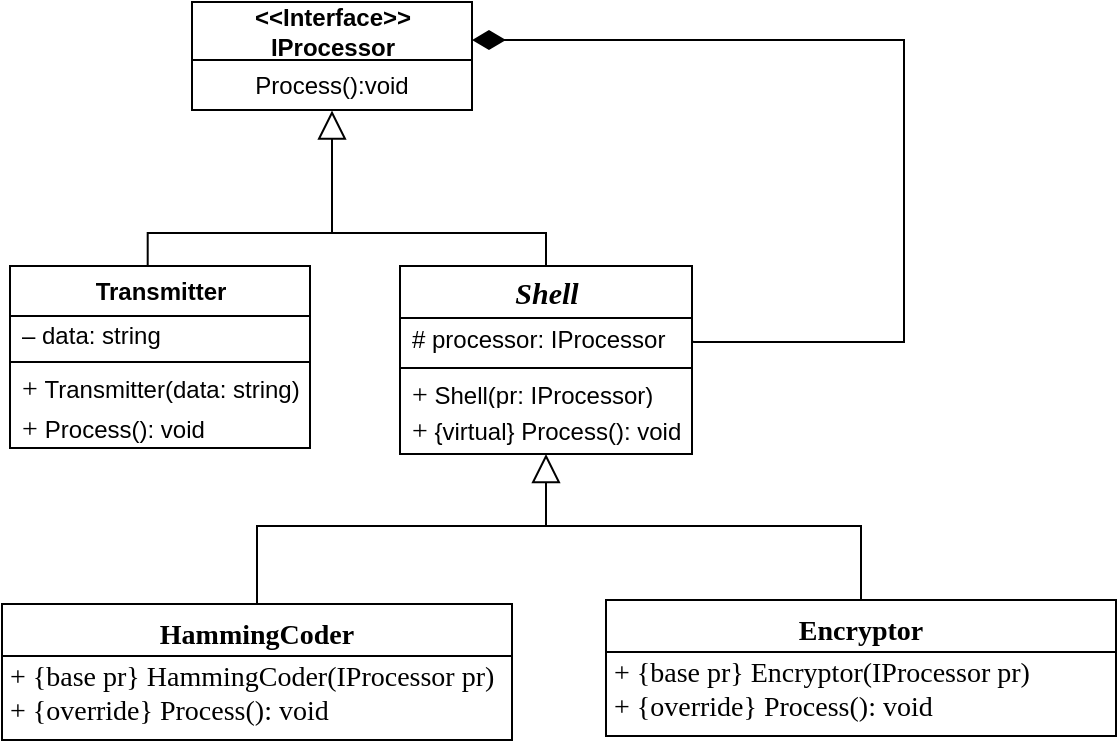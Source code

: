 <mxfile compressed="true" version="19.0.3" type="device"><diagram id="C5RBs43oDa-KdzZeNtuy" name="Decorator"><mxGraphModel dx="-799.59" dy="68.7" grid="0" gridSize="10" guides="1" tooltips="1" connect="0" arrows="0" fold="1" page="0" pageScale="1" pageWidth="827" pageHeight="1169" math="0" shadow="0"><root><mxCell id="WIyWlLk6GJQsqaUBKTNV-0"/><mxCell id="WIyWlLk6GJQsqaUBKTNV-1" parent="WIyWlLk6GJQsqaUBKTNV-0"/><mxCell id="Cq94zsFfnHm3YhKHkTZ--0" value="&amp;lt;&amp;lt;Interface&amp;gt;&amp;gt;&lt;br&gt;IProcessor" style="swimlane;fontStyle=1;align=center;verticalAlign=middle;childLayout=stackLayout;horizontal=1;startSize=29;horizontalStack=0;resizeParent=1;resizeParentMax=0;resizeLast=0;collapsible=1;marginBottom=0;html=1;" vertex="1" parent="WIyWlLk6GJQsqaUBKTNV-1"><mxGeometry x="1049" y="4" width="140" height="54" as="geometry"/></mxCell><mxCell id="Cq94zsFfnHm3YhKHkTZ--1" value="Process():void" style="text;html=1;strokeColor=none;fillColor=none;align=center;verticalAlign=middle;spacingLeft=4;spacingRight=4;overflow=hidden;rotatable=0;points=[[0,0.5],[1,0.5]];portConstraint=eastwest;" vertex="1" parent="Cq94zsFfnHm3YhKHkTZ--0"><mxGeometry y="29" width="140" height="25" as="geometry"/></mxCell><mxCell id="Cq94zsFfnHm3YhKHkTZ--4" value="&lt;i style=&quot;font-size: 15px;&quot;&gt;Shell&lt;br style=&quot;font-size: 15px;&quot;&gt;&lt;/i&gt;" style="swimlane;fontStyle=1;align=center;verticalAlign=middle;childLayout=stackLayout;horizontal=1;startSize=26;horizontalStack=0;resizeParent=1;resizeParentMax=0;resizeLast=0;collapsible=1;marginBottom=0;html=1;fontFamily=Times New Roman;fontSize=15;" vertex="1" parent="WIyWlLk6GJQsqaUBKTNV-1"><mxGeometry x="1153" y="136" width="146" height="94" as="geometry"/></mxCell><mxCell id="Cq94zsFfnHm3YhKHkTZ--6" value="# processor: IProcessor" style="text;html=1;strokeColor=none;fillColor=none;align=left;verticalAlign=middle;spacingLeft=4;spacingRight=4;overflow=hidden;rotatable=0;points=[[0,0.5],[1,0.5]];portConstraint=eastwest;" vertex="1" parent="Cq94zsFfnHm3YhKHkTZ--4"><mxGeometry y="26" width="146" height="22" as="geometry"/></mxCell><mxCell id="Cq94zsFfnHm3YhKHkTZ--51" value="" style="line;html=1;strokeWidth=1;align=left;verticalAlign=middle;spacingTop=-1;spacingLeft=3;spacingRight=3;rotatable=0;labelPosition=right;points=[];portConstraint=eastwest;" vertex="1" parent="Cq94zsFfnHm3YhKHkTZ--4"><mxGeometry y="48" width="146" height="6" as="geometry"/></mxCell><mxCell id="Cq94zsFfnHm3YhKHkTZ--50" value="&lt;span style=&quot;font-family: &amp;quot;Times New Roman&amp;quot;; font-size: 14px;&quot;&gt;+&lt;/span&gt;&amp;nbsp;Shell(pr: IProcessor)" style="text;html=1;strokeColor=none;fillColor=none;align=left;verticalAlign=middle;spacingLeft=4;spacingRight=4;overflow=hidden;rotatable=0;points=[[0,0.5],[1,0.5]];portConstraint=eastwest;" vertex="1" parent="Cq94zsFfnHm3YhKHkTZ--4"><mxGeometry y="54" width="146" height="18" as="geometry"/></mxCell><mxCell id="Cq94zsFfnHm3YhKHkTZ--52" value="&lt;span style=&quot;font-family: &amp;quot;Times New Roman&amp;quot;; font-size: 14px;&quot;&gt;+&lt;/span&gt;&amp;nbsp;{virtual} Process(): void" style="text;html=1;strokeColor=none;fillColor=none;align=left;verticalAlign=middle;spacingLeft=4;spacingRight=4;overflow=hidden;rotatable=0;points=[[0,0.5],[1,0.5]];portConstraint=eastwest;" vertex="1" parent="Cq94zsFfnHm3YhKHkTZ--4"><mxGeometry y="72" width="146" height="22" as="geometry"/></mxCell><mxCell id="Cq94zsFfnHm3YhKHkTZ--21" value="Transmitter" style="swimlane;fontStyle=1;align=center;verticalAlign=middle;childLayout=stackLayout;horizontal=1;startSize=25;horizontalStack=0;resizeParent=1;resizeParentMax=0;resizeLast=0;collapsible=1;marginBottom=0;html=1;" vertex="1" parent="WIyWlLk6GJQsqaUBKTNV-1"><mxGeometry x="958" y="136" width="150" height="91" as="geometry"><mxRectangle x="1023" y="8" width="92" height="25" as="alternateBounds"/></mxGeometry></mxCell><mxCell id="Cq94zsFfnHm3YhKHkTZ--23" value="– data: string" style="text;html=1;strokeColor=none;fillColor=none;align=left;verticalAlign=middle;spacingLeft=4;spacingRight=4;overflow=hidden;rotatable=0;points=[[0,0.5],[1,0.5]];portConstraint=eastwest;" vertex="1" parent="Cq94zsFfnHm3YhKHkTZ--21"><mxGeometry y="25" width="150" height="20" as="geometry"/></mxCell><mxCell id="Cq94zsFfnHm3YhKHkTZ--40" value="" style="line;html=1;strokeWidth=1;align=left;verticalAlign=middle;spacingTop=-1;spacingLeft=3;spacingRight=3;rotatable=0;labelPosition=right;points=[];portConstraint=eastwest;" vertex="1" parent="Cq94zsFfnHm3YhKHkTZ--21"><mxGeometry y="45" width="150" height="6" as="geometry"/></mxCell><mxCell id="Cq94zsFfnHm3YhKHkTZ--48" value="&lt;span style=&quot;font-family: &amp;quot;Times New Roman&amp;quot;; font-size: 14px;&quot;&gt;+&lt;/span&gt;&amp;nbsp;Transmitter(data: string)" style="text;html=1;strokeColor=none;fillColor=none;align=left;verticalAlign=middle;spacingLeft=4;spacingRight=4;overflow=hidden;rotatable=0;points=[[0,0.5],[1,0.5]];portConstraint=eastwest;" vertex="1" parent="Cq94zsFfnHm3YhKHkTZ--21"><mxGeometry y="51" width="150" height="20" as="geometry"/></mxCell><mxCell id="Cq94zsFfnHm3YhKHkTZ--49" value="&lt;span style=&quot;font-family: &amp;quot;Times New Roman&amp;quot;; font-size: 14px;&quot;&gt;+&amp;nbsp;&lt;/span&gt;Process(): void" style="text;html=1;strokeColor=none;fillColor=none;align=left;verticalAlign=middle;spacingLeft=4;spacingRight=4;overflow=hidden;rotatable=0;points=[[0,0.5],[1,0.5]];portConstraint=eastwest;" vertex="1" parent="Cq94zsFfnHm3YhKHkTZ--21"><mxGeometry y="71" width="150" height="20" as="geometry"/></mxCell><mxCell id="Cq94zsFfnHm3YhKHkTZ--32" value="{disjoint}" style="ellipse;html=1;fillColor=none;strokeColor=none;labelPosition=right;align=left;comic=0;pointerEvents=1;noLabel=1;opacity=0;dashed=1;strokeWidth=0;fillOpacity=0;strokeOpacity=0;overflow=hidden;labelPadding=0;connectable=1;snapToPoint=0;perimeter=none;" vertex="1" parent="WIyWlLk6GJQsqaUBKTNV-1"><mxGeometry x="1117" y="99" width="4" height="4" as="geometry"/></mxCell><mxCell id="Cq94zsFfnHm3YhKHkTZ--33" value="" style="edgeStyle=elbowEdgeStyle;html=1;endSize=12;endArrow=block;endFill=0;elbow=horizontal;rounded=0;strokeColor=default;entryX=0.499;entryY=1.011;entryDx=0;entryDy=0;entryPerimeter=0;" edge="1" source="Cq94zsFfnHm3YhKHkTZ--32" parent="WIyWlLk6GJQsqaUBKTNV-1" target="Cq94zsFfnHm3YhKHkTZ--1"><mxGeometry x="1" relative="1" as="geometry"><mxPoint x="1119" y="76" as="targetPoint"/></mxGeometry></mxCell><mxCell id="Cq94zsFfnHm3YhKHkTZ--34" value="" style="edgeStyle=elbowEdgeStyle;html=1;elbow=vertical;verticalAlign=bottom;endArrow=none;rounded=0;strokeColor=default;" edge="1" source="Cq94zsFfnHm3YhKHkTZ--32" parent="WIyWlLk6GJQsqaUBKTNV-1" target="Cq94zsFfnHm3YhKHkTZ--4"><mxGeometry x="1" relative="1" as="geometry"><mxPoint x="1189" y="126" as="targetPoint"/></mxGeometry></mxCell><mxCell id="Cq94zsFfnHm3YhKHkTZ--35" value="" style="edgeStyle=elbowEdgeStyle;html=1;elbow=vertical;verticalAlign=bottom;endArrow=none;rounded=0;strokeColor=default;entryX=0.459;entryY=0;entryDx=0;entryDy=0;entryPerimeter=0;" edge="1" source="Cq94zsFfnHm3YhKHkTZ--32" parent="WIyWlLk6GJQsqaUBKTNV-1" target="Cq94zsFfnHm3YhKHkTZ--21"><mxGeometry x="1" relative="1" as="geometry"><mxPoint x="1049" y="126" as="targetPoint"/></mxGeometry></mxCell><mxCell id="Cq94zsFfnHm3YhKHkTZ--58" value="HammingCoder" style="swimlane;fontStyle=1;align=center;verticalAlign=top;childLayout=stackLayout;horizontal=1;startSize=26;horizontalStack=0;resizeParent=1;resizeParentMax=0;resizeLast=0;collapsible=1;marginBottom=0;comic=0;pointerEvents=1;fontFamily=Times New Roman;fontSize=14;strokeWidth=1;fillColor=default;gradientColor=none;" vertex="1" parent="WIyWlLk6GJQsqaUBKTNV-1"><mxGeometry x="954" y="305" width="255" height="68" as="geometry"><mxRectangle x="1129" y="174" width="92" height="26" as="alternateBounds"/></mxGeometry></mxCell><mxCell id="Cq94zsFfnHm3YhKHkTZ--59" value="+ {base pr} HammingCoder(IProcessor pr)" style="text;strokeColor=none;fillColor=none;align=left;verticalAlign=middle;spacingLeft=4;spacingRight=0;overflow=hidden;rotatable=0;points=[[0,0.5],[1,0.5]];portConstraint=eastwest;dashed=1;comic=0;pointerEvents=1;fontFamily=Times New Roman;fontSize=14;opacity=0;spacing=0;" vertex="1" parent="Cq94zsFfnHm3YhKHkTZ--58"><mxGeometry y="26" width="255" height="18" as="geometry"/></mxCell><mxCell id="Cq94zsFfnHm3YhKHkTZ--61" value="+ {override} Process(): void" style="text;strokeColor=none;fillColor=none;align=left;verticalAlign=middle;spacingLeft=4;spacingRight=0;overflow=hidden;rotatable=0;points=[[0,0.5],[1,0.5]];portConstraint=eastwest;dashed=1;comic=0;pointerEvents=1;fontFamily=Times New Roman;fontSize=14;opacity=0;imageAspect=1;spacing=0;" vertex="1" parent="Cq94zsFfnHm3YhKHkTZ--58"><mxGeometry y="44" width="255" height="16" as="geometry"/></mxCell><mxCell id="Cq94zsFfnHm3YhKHkTZ--60" value="" style="line;strokeWidth=1;fillColor=none;align=left;verticalAlign=middle;spacingTop=-1;spacingLeft=3;spacingRight=3;rotatable=0;labelPosition=right;points=[];portConstraint=eastwest;dashed=1;comic=0;pointerEvents=1;fontFamily=Times New Roman;fontSize=14;opacity=0;" vertex="1" parent="Cq94zsFfnHm3YhKHkTZ--58"><mxGeometry y="60" width="255" height="8" as="geometry"/></mxCell><mxCell id="Cq94zsFfnHm3YhKHkTZ--67" value="{disjoint}" style="ellipse;html=1;fillColor=none;strokeColor=none;labelPosition=right;align=left;comic=0;pointerEvents=1;fontFamily=Times New Roman;fontSize=14;strokeWidth=0;perimeter=none;noLabel=1;" vertex="1" parent="WIyWlLk6GJQsqaUBKTNV-1"><mxGeometry x="1224" y="264" width="4" height="4" as="geometry"/></mxCell><mxCell id="Cq94zsFfnHm3YhKHkTZ--68" value="" style="edgeStyle=elbowEdgeStyle;html=1;endSize=12;endArrow=block;endFill=0;elbow=horizontal;rounded=0;fontFamily=Times New Roman;fontSize=14;strokeColor=default;" edge="1" source="Cq94zsFfnHm3YhKHkTZ--67" parent="WIyWlLk6GJQsqaUBKTNV-1" target="Cq94zsFfnHm3YhKHkTZ--52"><mxGeometry x="1" relative="1" as="geometry"><mxPoint x="1226" y="248" as="targetPoint"/></mxGeometry></mxCell><mxCell id="Cq94zsFfnHm3YhKHkTZ--69" value="" style="edgeStyle=elbowEdgeStyle;html=1;elbow=vertical;verticalAlign=bottom;endArrow=none;rounded=0;fontFamily=Times New Roman;fontSize=14;strokeColor=default;entryX=0.5;entryY=0;entryDx=0;entryDy=0;" edge="1" source="Cq94zsFfnHm3YhKHkTZ--67" parent="WIyWlLk6GJQsqaUBKTNV-1" target="Cq94zsFfnHm3YhKHkTZ--74"><mxGeometry x="1" relative="1" as="geometry"><mxPoint x="1296" y="298" as="targetPoint"/><Array as="points"><mxPoint x="1259" y="266"/></Array></mxGeometry></mxCell><mxCell id="Cq94zsFfnHm3YhKHkTZ--70" value="" style="edgeStyle=elbowEdgeStyle;html=1;elbow=vertical;verticalAlign=bottom;endArrow=none;rounded=0;fontFamily=Times New Roman;fontSize=14;strokeColor=default;entryX=0.5;entryY=0;entryDx=0;entryDy=0;" edge="1" source="Cq94zsFfnHm3YhKHkTZ--67" parent="WIyWlLk6GJQsqaUBKTNV-1" target="Cq94zsFfnHm3YhKHkTZ--58"><mxGeometry x="1" relative="1" as="geometry"><mxPoint x="1156" y="298" as="targetPoint"/><Array as="points"><mxPoint x="1196" y="266"/><mxPoint x="1207" y="275"/></Array></mxGeometry></mxCell><mxCell id="Cq94zsFfnHm3YhKHkTZ--73" value="1" style="endArrow=none;endSize=12;startArrow=diamondThin;startSize=14;startFill=1;edgeStyle=orthogonalEdgeStyle;align=left;verticalAlign=bottom;rounded=0;fontFamily=Times New Roman;fontSize=14;strokeColor=default;endFill=0;entryX=0.998;entryY=0.535;entryDx=0;entryDy=0;entryPerimeter=0;anchorPointDirection=1;fontColor=none;noLabel=1;labelBackgroundColor=none;" edge="1" parent="WIyWlLk6GJQsqaUBKTNV-1" target="Cq94zsFfnHm3YhKHkTZ--6"><mxGeometry x="-1" y="3" relative="1" as="geometry"><mxPoint x="1189" y="23" as="sourcePoint"/><mxPoint x="1300" y="174" as="targetPoint"/><Array as="points"><mxPoint x="1405" y="23"/><mxPoint x="1405" y="174"/><mxPoint x="1300" y="174"/></Array></mxGeometry></mxCell><mxCell id="Cq94zsFfnHm3YhKHkTZ--74" value="Encryptor" style="swimlane;fontStyle=1;align=center;verticalAlign=top;childLayout=stackLayout;horizontal=1;startSize=26;horizontalStack=0;resizeParent=1;resizeParentMax=0;resizeLast=0;collapsible=1;marginBottom=0;comic=0;pointerEvents=1;fontFamily=Times New Roman;fontSize=14;strokeWidth=1;fillColor=default;gradientColor=none;" vertex="1" parent="WIyWlLk6GJQsqaUBKTNV-1"><mxGeometry x="1256" y="303" width="255" height="68" as="geometry"><mxRectangle x="1129" y="174" width="92" height="26" as="alternateBounds"/></mxGeometry></mxCell><mxCell id="Cq94zsFfnHm3YhKHkTZ--75" value="+ {base pr} Encryptor(IProcessor pr)" style="text;strokeColor=none;fillColor=none;align=left;verticalAlign=middle;spacingLeft=4;spacingRight=0;overflow=hidden;rotatable=0;points=[[0,0.5],[1,0.5]];portConstraint=eastwest;dashed=1;comic=0;pointerEvents=1;fontFamily=Times New Roman;fontSize=14;opacity=0;spacing=0;" vertex="1" parent="Cq94zsFfnHm3YhKHkTZ--74"><mxGeometry y="26" width="255" height="18" as="geometry"/></mxCell><mxCell id="Cq94zsFfnHm3YhKHkTZ--76" value="+ {override} Process(): void" style="text;strokeColor=none;fillColor=none;align=left;verticalAlign=middle;spacingLeft=4;spacingRight=0;overflow=hidden;rotatable=0;points=[[0,0.5],[1,0.5]];portConstraint=eastwest;dashed=1;comic=0;pointerEvents=1;fontFamily=Times New Roman;fontSize=14;opacity=0;imageAspect=1;spacing=0;" vertex="1" parent="Cq94zsFfnHm3YhKHkTZ--74"><mxGeometry y="44" width="255" height="16" as="geometry"/></mxCell><mxCell id="Cq94zsFfnHm3YhKHkTZ--77" value="" style="line;strokeWidth=1;fillColor=none;align=left;verticalAlign=middle;spacingTop=-1;spacingLeft=3;spacingRight=3;rotatable=0;labelPosition=right;points=[];portConstraint=eastwest;dashed=1;comic=0;pointerEvents=1;fontFamily=Times New Roman;fontSize=14;opacity=0;" vertex="1" parent="Cq94zsFfnHm3YhKHkTZ--74"><mxGeometry y="60" width="255" height="8" as="geometry"/></mxCell></root></mxGraphModel></diagram></mxfile>